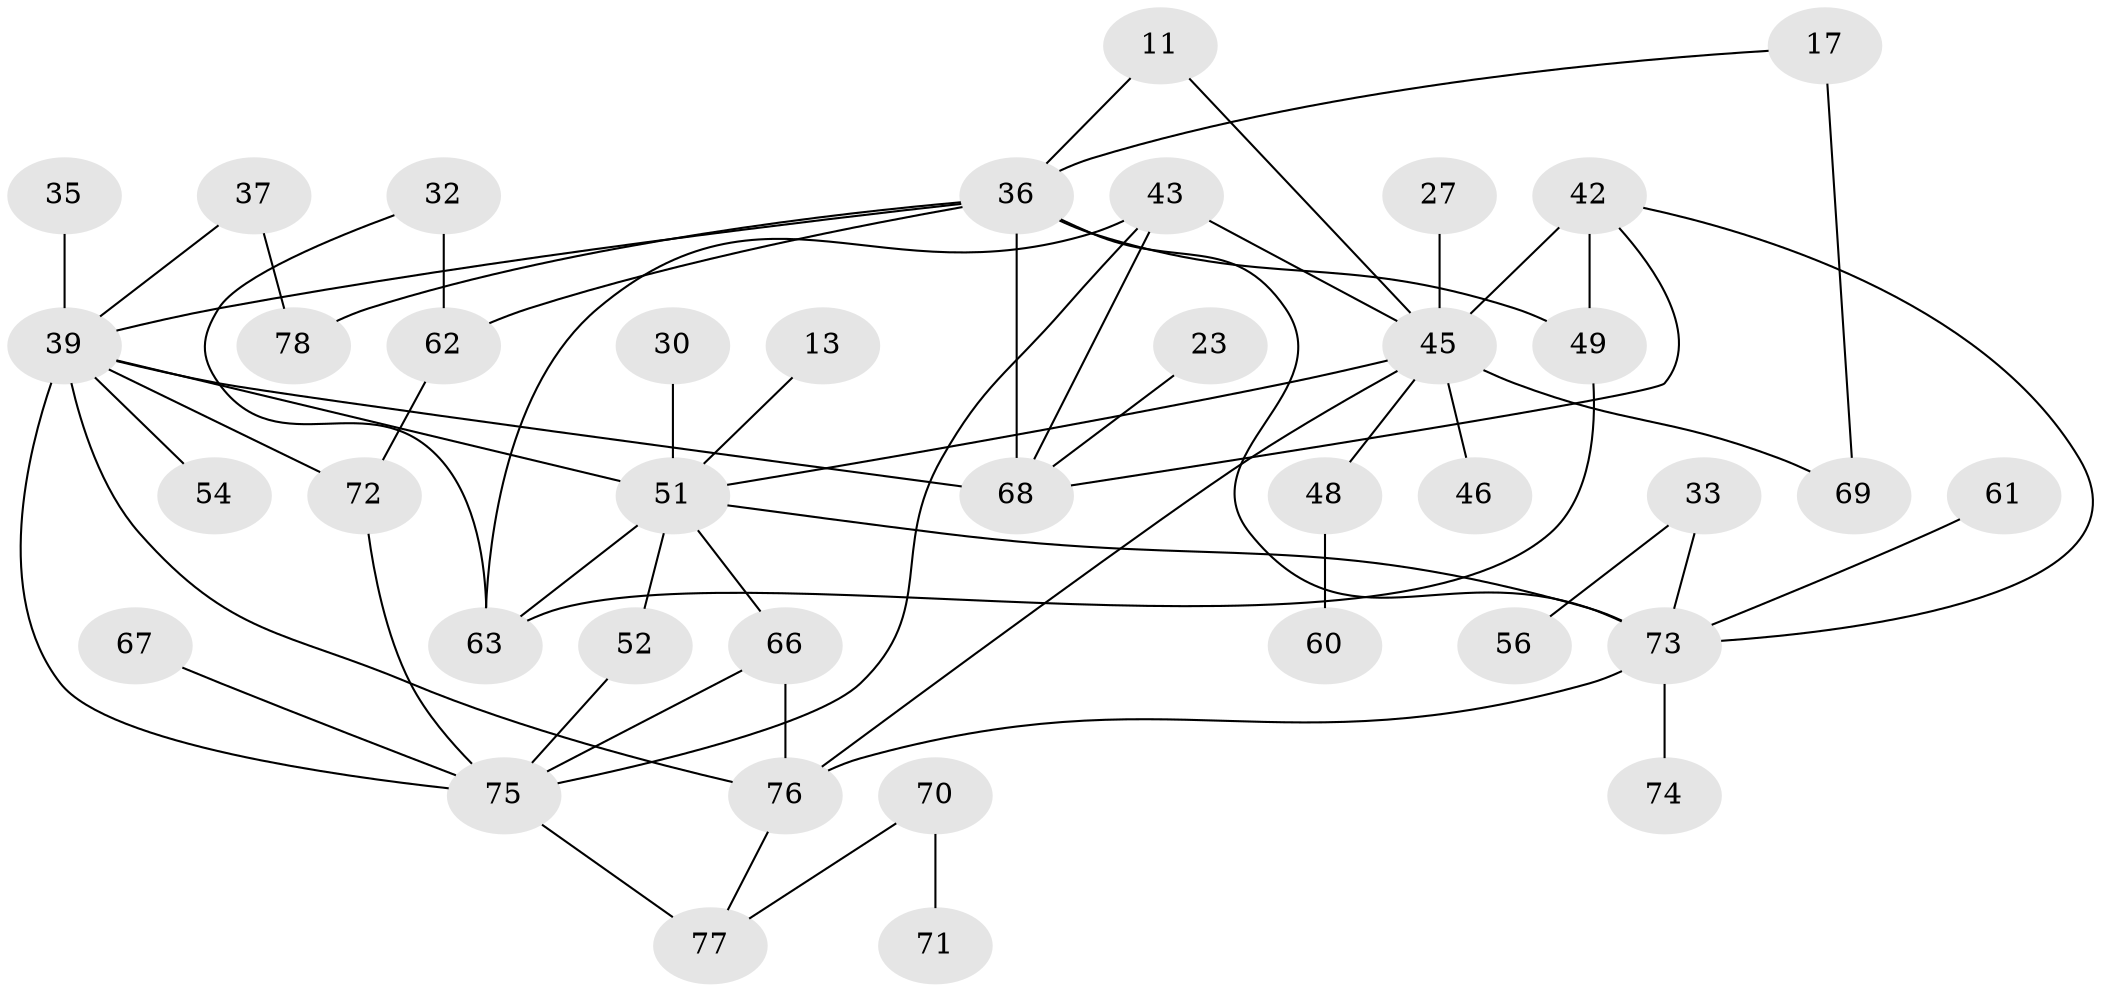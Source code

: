 // original degree distribution, {5: 0.10256410256410256, 9: 0.01282051282051282, 6: 0.05128205128205128, 4: 0.08974358974358974, 2: 0.2948717948717949, 3: 0.24358974358974358, 1: 0.19230769230769232, 7: 0.01282051282051282}
// Generated by graph-tools (version 1.1) at 2025/42/03/09/25 04:42:34]
// undirected, 39 vertices, 59 edges
graph export_dot {
graph [start="1"]
  node [color=gray90,style=filled];
  11;
  13;
  17;
  23;
  27;
  30;
  32;
  33;
  35;
  36 [super="+6+2"];
  37;
  39 [super="+31+15"];
  42 [super="+18"];
  43 [super="+14+19"];
  45 [super="+12+38"];
  46;
  48;
  49 [super="+40"];
  51 [super="+5+4"];
  52;
  54;
  56;
  60;
  61;
  62 [super="+20"];
  63;
  66;
  67;
  68 [super="+16+9+55"];
  69;
  70;
  71;
  72 [super="+44+64+28"];
  73 [super="+59+53"];
  74;
  75 [super="+34+26"];
  76 [super="+65"];
  77 [super="+58"];
  78;
  11 -- 36;
  11 -- 45;
  13 -- 51;
  17 -- 69;
  17 -- 36;
  23 -- 68;
  27 -- 45;
  30 -- 51;
  32 -- 63;
  32 -- 62 [weight=2];
  33 -- 56;
  33 -- 73;
  35 -- 39;
  36 -- 49 [weight=3];
  36 -- 62 [weight=2];
  36 -- 78;
  36 -- 39;
  36 -- 68 [weight=2];
  36 -- 73;
  37 -- 78;
  37 -- 39;
  39 -- 54 [weight=2];
  39 -- 75 [weight=3];
  39 -- 51 [weight=3];
  39 -- 76;
  39 -- 68;
  39 -- 72;
  42 -- 49 [weight=2];
  42 -- 45 [weight=2];
  42 -- 68;
  42 -- 73;
  43 -- 63;
  43 -- 45;
  43 -- 75;
  43 -- 68;
  45 -- 51 [weight=2];
  45 -- 69;
  45 -- 48;
  45 -- 76;
  45 -- 46;
  48 -- 60;
  49 -- 63;
  51 -- 66;
  51 -- 52;
  51 -- 63;
  51 -- 73;
  52 -- 75;
  61 -- 73;
  62 -- 72;
  66 -- 76;
  66 -- 75;
  67 -- 75;
  70 -- 71;
  70 -- 77;
  72 -- 75;
  73 -- 74;
  73 -- 76 [weight=2];
  75 -- 77 [weight=2];
  76 -- 77;
}
